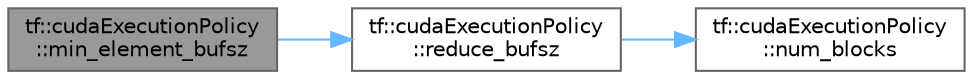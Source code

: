 digraph "tf::cudaExecutionPolicy::min_element_bufsz"
{
 // LATEX_PDF_SIZE
  bgcolor="transparent";
  edge [fontname=Helvetica,fontsize=10,labelfontname=Helvetica,labelfontsize=10];
  node [fontname=Helvetica,fontsize=10,shape=box,height=0.2,width=0.4];
  rankdir="LR";
  Node1 [id="Node000001",label="tf::cudaExecutionPolicy\l::min_element_bufsz",height=0.2,width=0.4,color="gray40", fillcolor="grey60", style="filled", fontcolor="black",tooltip="queries the buffer size in bytes needed to call tf::cuda_min_element"];
  Node1 -> Node2 [id="edge1_Node000001_Node000002",color="steelblue1",style="solid",tooltip=" "];
  Node2 [id="Node000002",label="tf::cudaExecutionPolicy\l::reduce_bufsz",height=0.2,width=0.4,color="grey40", fillcolor="white", style="filled",URL="$classtf_1_1cuda_execution_policy.html#a446cee95bb839ee180052059e2ad7fd6",tooltip="queries the buffer size in bytes needed to call reduce kernels"];
  Node2 -> Node3 [id="edge2_Node000002_Node000003",color="steelblue1",style="solid",tooltip=" "];
  Node3 [id="Node000003",label="tf::cudaExecutionPolicy\l::num_blocks",height=0.2,width=0.4,color="grey40", fillcolor="white", style="filled",URL="$classtf_1_1cuda_execution_policy.html#ab96c478964fcba935aa99efe91a64e5c",tooltip="queries the number of blocks to accommodate N elements"];
}
